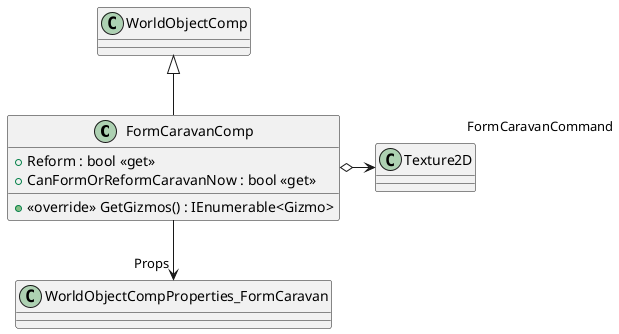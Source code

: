 @startuml
class FormCaravanComp {
    + Reform : bool <<get>>
    + CanFormOrReformCaravanNow : bool <<get>>
    + <<override>> GetGizmos() : IEnumerable<Gizmo>
}
WorldObjectComp <|-- FormCaravanComp
FormCaravanComp o-> "FormCaravanCommand" Texture2D
FormCaravanComp --> "Props" WorldObjectCompProperties_FormCaravan
@enduml
